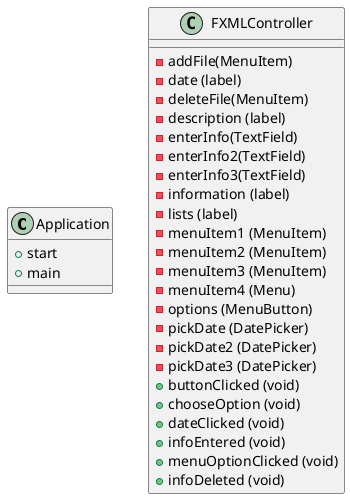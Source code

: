 @startuml
class Application{
+ start
+ main
}
class FXMLController{
- addFile(MenuItem)
- date (label)
- deleteFile(MenuItem)
- description (label)
- enterInfo(TextField)
- enterInfo2(TextField)
- enterInfo3(TextField)
- information (label)
- lists (label)
- menuItem1 (MenuItem)
- menuItem2 (MenuItem)
- menuItem3 (MenuItem)
- menuItem4 (Menu)
- options (MenuButton)
- pickDate (DatePicker)
- pickDate2 (DatePicker)
- pickDate3 (DatePicker)
+ buttonClicked (void)
+ chooseOption (void)
+ dateClicked (void)
+ infoEntered (void)
+ menuOptionClicked (void)
+ infoDeleted (void)
}
@enduml